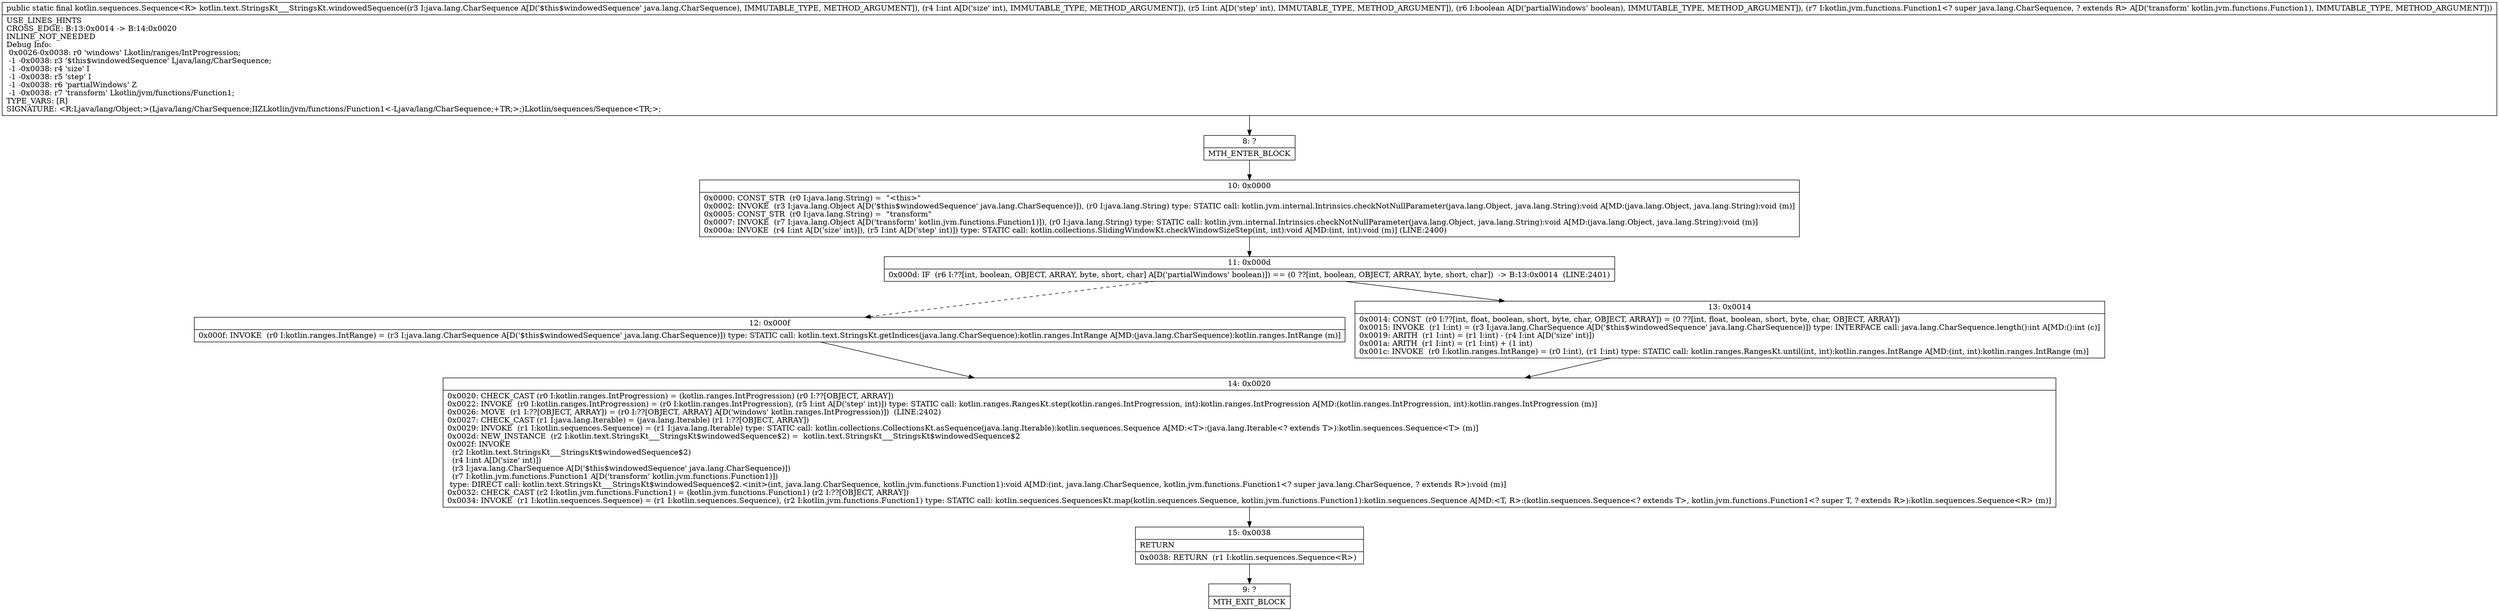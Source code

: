 digraph "CFG forkotlin.text.StringsKt___StringsKt.windowedSequence(Ljava\/lang\/CharSequence;IIZLkotlin\/jvm\/functions\/Function1;)Lkotlin\/sequences\/Sequence;" {
Node_8 [shape=record,label="{8\:\ ?|MTH_ENTER_BLOCK\l}"];
Node_10 [shape=record,label="{10\:\ 0x0000|0x0000: CONST_STR  (r0 I:java.lang.String) =  \"\<this\>\" \l0x0002: INVOKE  (r3 I:java.lang.Object A[D('$this$windowedSequence' java.lang.CharSequence)]), (r0 I:java.lang.String) type: STATIC call: kotlin.jvm.internal.Intrinsics.checkNotNullParameter(java.lang.Object, java.lang.String):void A[MD:(java.lang.Object, java.lang.String):void (m)]\l0x0005: CONST_STR  (r0 I:java.lang.String) =  \"transform\" \l0x0007: INVOKE  (r7 I:java.lang.Object A[D('transform' kotlin.jvm.functions.Function1)]), (r0 I:java.lang.String) type: STATIC call: kotlin.jvm.internal.Intrinsics.checkNotNullParameter(java.lang.Object, java.lang.String):void A[MD:(java.lang.Object, java.lang.String):void (m)]\l0x000a: INVOKE  (r4 I:int A[D('size' int)]), (r5 I:int A[D('step' int)]) type: STATIC call: kotlin.collections.SlidingWindowKt.checkWindowSizeStep(int, int):void A[MD:(int, int):void (m)] (LINE:2400)\l}"];
Node_11 [shape=record,label="{11\:\ 0x000d|0x000d: IF  (r6 I:??[int, boolean, OBJECT, ARRAY, byte, short, char] A[D('partialWindows' boolean)]) == (0 ??[int, boolean, OBJECT, ARRAY, byte, short, char])  \-\> B:13:0x0014  (LINE:2401)\l}"];
Node_12 [shape=record,label="{12\:\ 0x000f|0x000f: INVOKE  (r0 I:kotlin.ranges.IntRange) = (r3 I:java.lang.CharSequence A[D('$this$windowedSequence' java.lang.CharSequence)]) type: STATIC call: kotlin.text.StringsKt.getIndices(java.lang.CharSequence):kotlin.ranges.IntRange A[MD:(java.lang.CharSequence):kotlin.ranges.IntRange (m)]\l}"];
Node_14 [shape=record,label="{14\:\ 0x0020|0x0020: CHECK_CAST (r0 I:kotlin.ranges.IntProgression) = (kotlin.ranges.IntProgression) (r0 I:??[OBJECT, ARRAY]) \l0x0022: INVOKE  (r0 I:kotlin.ranges.IntProgression) = (r0 I:kotlin.ranges.IntProgression), (r5 I:int A[D('step' int)]) type: STATIC call: kotlin.ranges.RangesKt.step(kotlin.ranges.IntProgression, int):kotlin.ranges.IntProgression A[MD:(kotlin.ranges.IntProgression, int):kotlin.ranges.IntProgression (m)]\l0x0026: MOVE  (r1 I:??[OBJECT, ARRAY]) = (r0 I:??[OBJECT, ARRAY] A[D('windows' kotlin.ranges.IntProgression)])  (LINE:2402)\l0x0027: CHECK_CAST (r1 I:java.lang.Iterable) = (java.lang.Iterable) (r1 I:??[OBJECT, ARRAY]) \l0x0029: INVOKE  (r1 I:kotlin.sequences.Sequence) = (r1 I:java.lang.Iterable) type: STATIC call: kotlin.collections.CollectionsKt.asSequence(java.lang.Iterable):kotlin.sequences.Sequence A[MD:\<T\>:(java.lang.Iterable\<? extends T\>):kotlin.sequences.Sequence\<T\> (m)]\l0x002d: NEW_INSTANCE  (r2 I:kotlin.text.StringsKt___StringsKt$windowedSequence$2) =  kotlin.text.StringsKt___StringsKt$windowedSequence$2 \l0x002f: INVOKE  \l  (r2 I:kotlin.text.StringsKt___StringsKt$windowedSequence$2)\l  (r4 I:int A[D('size' int)])\l  (r3 I:java.lang.CharSequence A[D('$this$windowedSequence' java.lang.CharSequence)])\l  (r7 I:kotlin.jvm.functions.Function1 A[D('transform' kotlin.jvm.functions.Function1)])\l type: DIRECT call: kotlin.text.StringsKt___StringsKt$windowedSequence$2.\<init\>(int, java.lang.CharSequence, kotlin.jvm.functions.Function1):void A[MD:(int, java.lang.CharSequence, kotlin.jvm.functions.Function1\<? super java.lang.CharSequence, ? extends R\>):void (m)]\l0x0032: CHECK_CAST (r2 I:kotlin.jvm.functions.Function1) = (kotlin.jvm.functions.Function1) (r2 I:??[OBJECT, ARRAY]) \l0x0034: INVOKE  (r1 I:kotlin.sequences.Sequence) = (r1 I:kotlin.sequences.Sequence), (r2 I:kotlin.jvm.functions.Function1) type: STATIC call: kotlin.sequences.SequencesKt.map(kotlin.sequences.Sequence, kotlin.jvm.functions.Function1):kotlin.sequences.Sequence A[MD:\<T, R\>:(kotlin.sequences.Sequence\<? extends T\>, kotlin.jvm.functions.Function1\<? super T, ? extends R\>):kotlin.sequences.Sequence\<R\> (m)]\l}"];
Node_15 [shape=record,label="{15\:\ 0x0038|RETURN\l|0x0038: RETURN  (r1 I:kotlin.sequences.Sequence\<R\>) \l}"];
Node_9 [shape=record,label="{9\:\ ?|MTH_EXIT_BLOCK\l}"];
Node_13 [shape=record,label="{13\:\ 0x0014|0x0014: CONST  (r0 I:??[int, float, boolean, short, byte, char, OBJECT, ARRAY]) = (0 ??[int, float, boolean, short, byte, char, OBJECT, ARRAY]) \l0x0015: INVOKE  (r1 I:int) = (r3 I:java.lang.CharSequence A[D('$this$windowedSequence' java.lang.CharSequence)]) type: INTERFACE call: java.lang.CharSequence.length():int A[MD:():int (c)]\l0x0019: ARITH  (r1 I:int) = (r1 I:int) \- (r4 I:int A[D('size' int)]) \l0x001a: ARITH  (r1 I:int) = (r1 I:int) + (1 int) \l0x001c: INVOKE  (r0 I:kotlin.ranges.IntRange) = (r0 I:int), (r1 I:int) type: STATIC call: kotlin.ranges.RangesKt.until(int, int):kotlin.ranges.IntRange A[MD:(int, int):kotlin.ranges.IntRange (m)]\l}"];
MethodNode[shape=record,label="{public static final kotlin.sequences.Sequence\<R\> kotlin.text.StringsKt___StringsKt.windowedSequence((r3 I:java.lang.CharSequence A[D('$this$windowedSequence' java.lang.CharSequence), IMMUTABLE_TYPE, METHOD_ARGUMENT]), (r4 I:int A[D('size' int), IMMUTABLE_TYPE, METHOD_ARGUMENT]), (r5 I:int A[D('step' int), IMMUTABLE_TYPE, METHOD_ARGUMENT]), (r6 I:boolean A[D('partialWindows' boolean), IMMUTABLE_TYPE, METHOD_ARGUMENT]), (r7 I:kotlin.jvm.functions.Function1\<? super java.lang.CharSequence, ? extends R\> A[D('transform' kotlin.jvm.functions.Function1), IMMUTABLE_TYPE, METHOD_ARGUMENT]))  | USE_LINES_HINTS\lCROSS_EDGE: B:13:0x0014 \-\> B:14:0x0020\lINLINE_NOT_NEEDED\lDebug Info:\l  0x0026\-0x0038: r0 'windows' Lkotlin\/ranges\/IntProgression;\l  \-1 \-0x0038: r3 '$this$windowedSequence' Ljava\/lang\/CharSequence;\l  \-1 \-0x0038: r4 'size' I\l  \-1 \-0x0038: r5 'step' I\l  \-1 \-0x0038: r6 'partialWindows' Z\l  \-1 \-0x0038: r7 'transform' Lkotlin\/jvm\/functions\/Function1;\lTYPE_VARS: [R]\lSIGNATURE: \<R:Ljava\/lang\/Object;\>(Ljava\/lang\/CharSequence;IIZLkotlin\/jvm\/functions\/Function1\<\-Ljava\/lang\/CharSequence;+TR;\>;)Lkotlin\/sequences\/Sequence\<TR;\>;\l}"];
MethodNode -> Node_8;Node_8 -> Node_10;
Node_10 -> Node_11;
Node_11 -> Node_12[style=dashed];
Node_11 -> Node_13;
Node_12 -> Node_14;
Node_14 -> Node_15;
Node_15 -> Node_9;
Node_13 -> Node_14;
}

